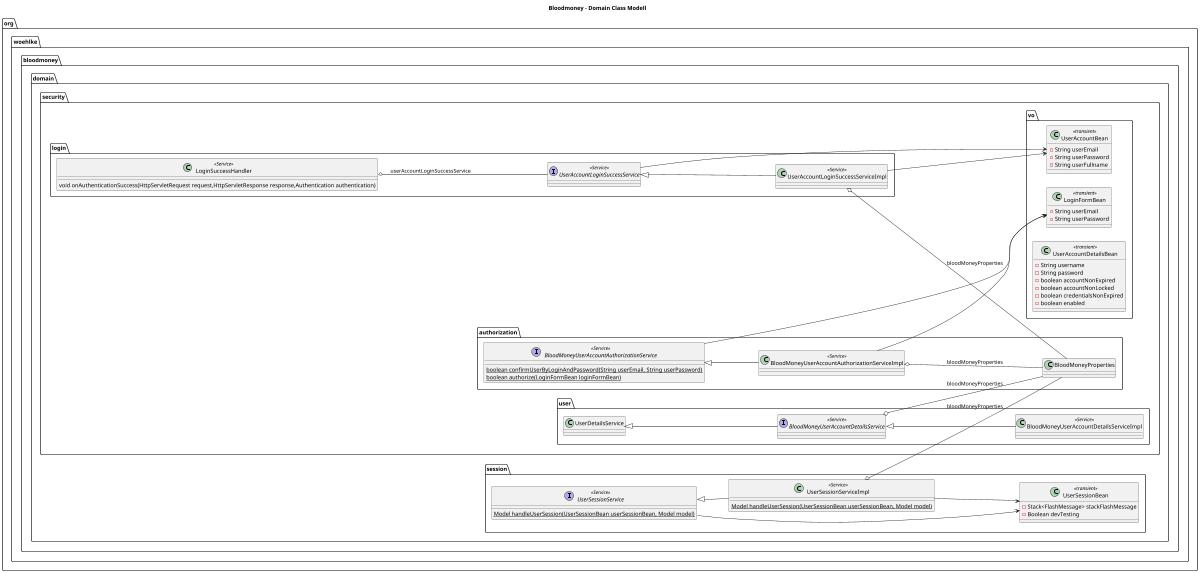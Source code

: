 @startuml

title Bloodmoney - Domain Class Modell
'https://plantuml.com/class-diagram

left to right direction
'top to bottom direction

scale 1200 width

package org.woehlke.bloodmoney {

  package org.woehlke.bloodmoney.domain {
      package org.woehlke.bloodmoney.domain.security.vo {

            class LoginFormBean << transient >> {
                - String userEmail
                - String userPassword
            }
            class UserAccountBean << transient >>  {
                - String userEmail
                - String userPassword
                - String userFullname
            }
            class UserAccountDetailsBean << transient >> {
               - String username
               - String password
               - boolean accountNonExpired
               - boolean accountNonLocked
               - boolean credentialsNonExpired
               - boolean enabled
            }
      }
      package org.woehlke.bloodmoney.domain.security.authorization {
        interface BloodMoneyUserAccountAuthorizationService << Service >>  {
          {static} boolean confirmUserByLoginAndPassword(String userEmail, String userPassword)
          {static} boolean authorize(LoginFormBean loginFormBean)
        }
        class BloodMoneyUserAccountAuthorizationServiceImpl << Service >> {}
        BloodMoneyUserAccountAuthorizationService <|-- BloodMoneyUserAccountAuthorizationServiceImpl
        BloodMoneyUserAccountAuthorizationServiceImpl o-- BloodMoneyProperties: bloodMoneyProperties
        BloodMoneyUserAccountAuthorizationService --> LoginFormBean
        BloodMoneyUserAccountAuthorizationServiceImpl --> LoginFormBean
      }
      package org.woehlke.bloodmoney.domain.security.login {
        class LoginSuccessHandler << Service >> {
          void onAuthenticationSuccess(HttpServletRequest request,HttpServletResponse response,Authentication authentication)
        }
        interface UserAccountLoginSuccessService << Service >> {}
        class UserAccountLoginSuccessServiceImpl << Service >> {}
        UserAccountLoginSuccessService <|-- UserAccountLoginSuccessServiceImpl
        UserAccountLoginSuccessServiceImpl o-- BloodMoneyProperties: bloodMoneyProperties
        LoginSuccessHandler o-- UserAccountLoginSuccessService : userAccountLoginSuccessService
        UserAccountLoginSuccessService --> UserAccountBean
        UserAccountLoginSuccessServiceImpl --> UserAccountBean
      }
      package org.woehlke.bloodmoney.domain.security.user {
        interface BloodMoneyUserAccountDetailsService << Service >> {
        }
        class BloodMoneyUserAccountDetailsServiceImpl << Service >> {
        }
        UserDetailsService <|-- BloodMoneyUserAccountDetailsService
        BloodMoneyUserAccountDetailsService <|-- BloodMoneyUserAccountDetailsServiceImpl
        BloodMoneyUserAccountDetailsService o-- BloodMoneyProperties: bloodMoneyProperties
      }
      package org.woehlke.bloodmoney.domain.session {
        class UserSessionBean << transient >> {
          - Stack<FlashMessage> stackFlashMessage
          - Boolean devTesting
        }
        interface UserSessionService << Service >> {
          {static} Model handleUserSession(UserSessionBean userSessionBean, Model model)
        }
        class UserSessionServiceImpl << Service >> {
            {static} Model handleUserSession(UserSessionBean userSessionBean, Model model)
        }
        UserSessionService <|-- UserSessionServiceImpl
        UserSessionServiceImpl o-- BloodMoneyProperties: bloodMoneyProperties
        UserSessionService --> UserSessionBean
        UserSessionServiceImpl --> UserSessionBean
      }
}

@enduml
